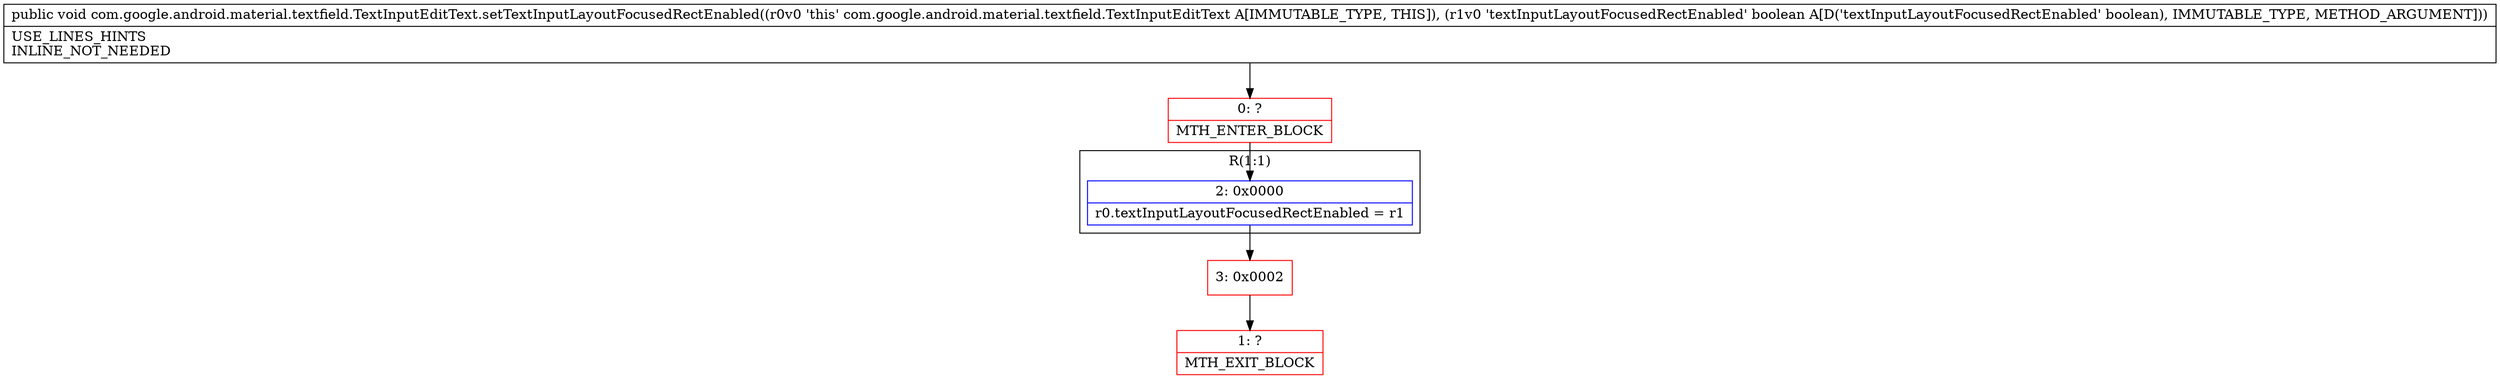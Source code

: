 digraph "CFG forcom.google.android.material.textfield.TextInputEditText.setTextInputLayoutFocusedRectEnabled(Z)V" {
subgraph cluster_Region_1695904868 {
label = "R(1:1)";
node [shape=record,color=blue];
Node_2 [shape=record,label="{2\:\ 0x0000|r0.textInputLayoutFocusedRectEnabled = r1\l}"];
}
Node_0 [shape=record,color=red,label="{0\:\ ?|MTH_ENTER_BLOCK\l}"];
Node_3 [shape=record,color=red,label="{3\:\ 0x0002}"];
Node_1 [shape=record,color=red,label="{1\:\ ?|MTH_EXIT_BLOCK\l}"];
MethodNode[shape=record,label="{public void com.google.android.material.textfield.TextInputEditText.setTextInputLayoutFocusedRectEnabled((r0v0 'this' com.google.android.material.textfield.TextInputEditText A[IMMUTABLE_TYPE, THIS]), (r1v0 'textInputLayoutFocusedRectEnabled' boolean A[D('textInputLayoutFocusedRectEnabled' boolean), IMMUTABLE_TYPE, METHOD_ARGUMENT]))  | USE_LINES_HINTS\lINLINE_NOT_NEEDED\l}"];
MethodNode -> Node_0;Node_2 -> Node_3;
Node_0 -> Node_2;
Node_3 -> Node_1;
}

